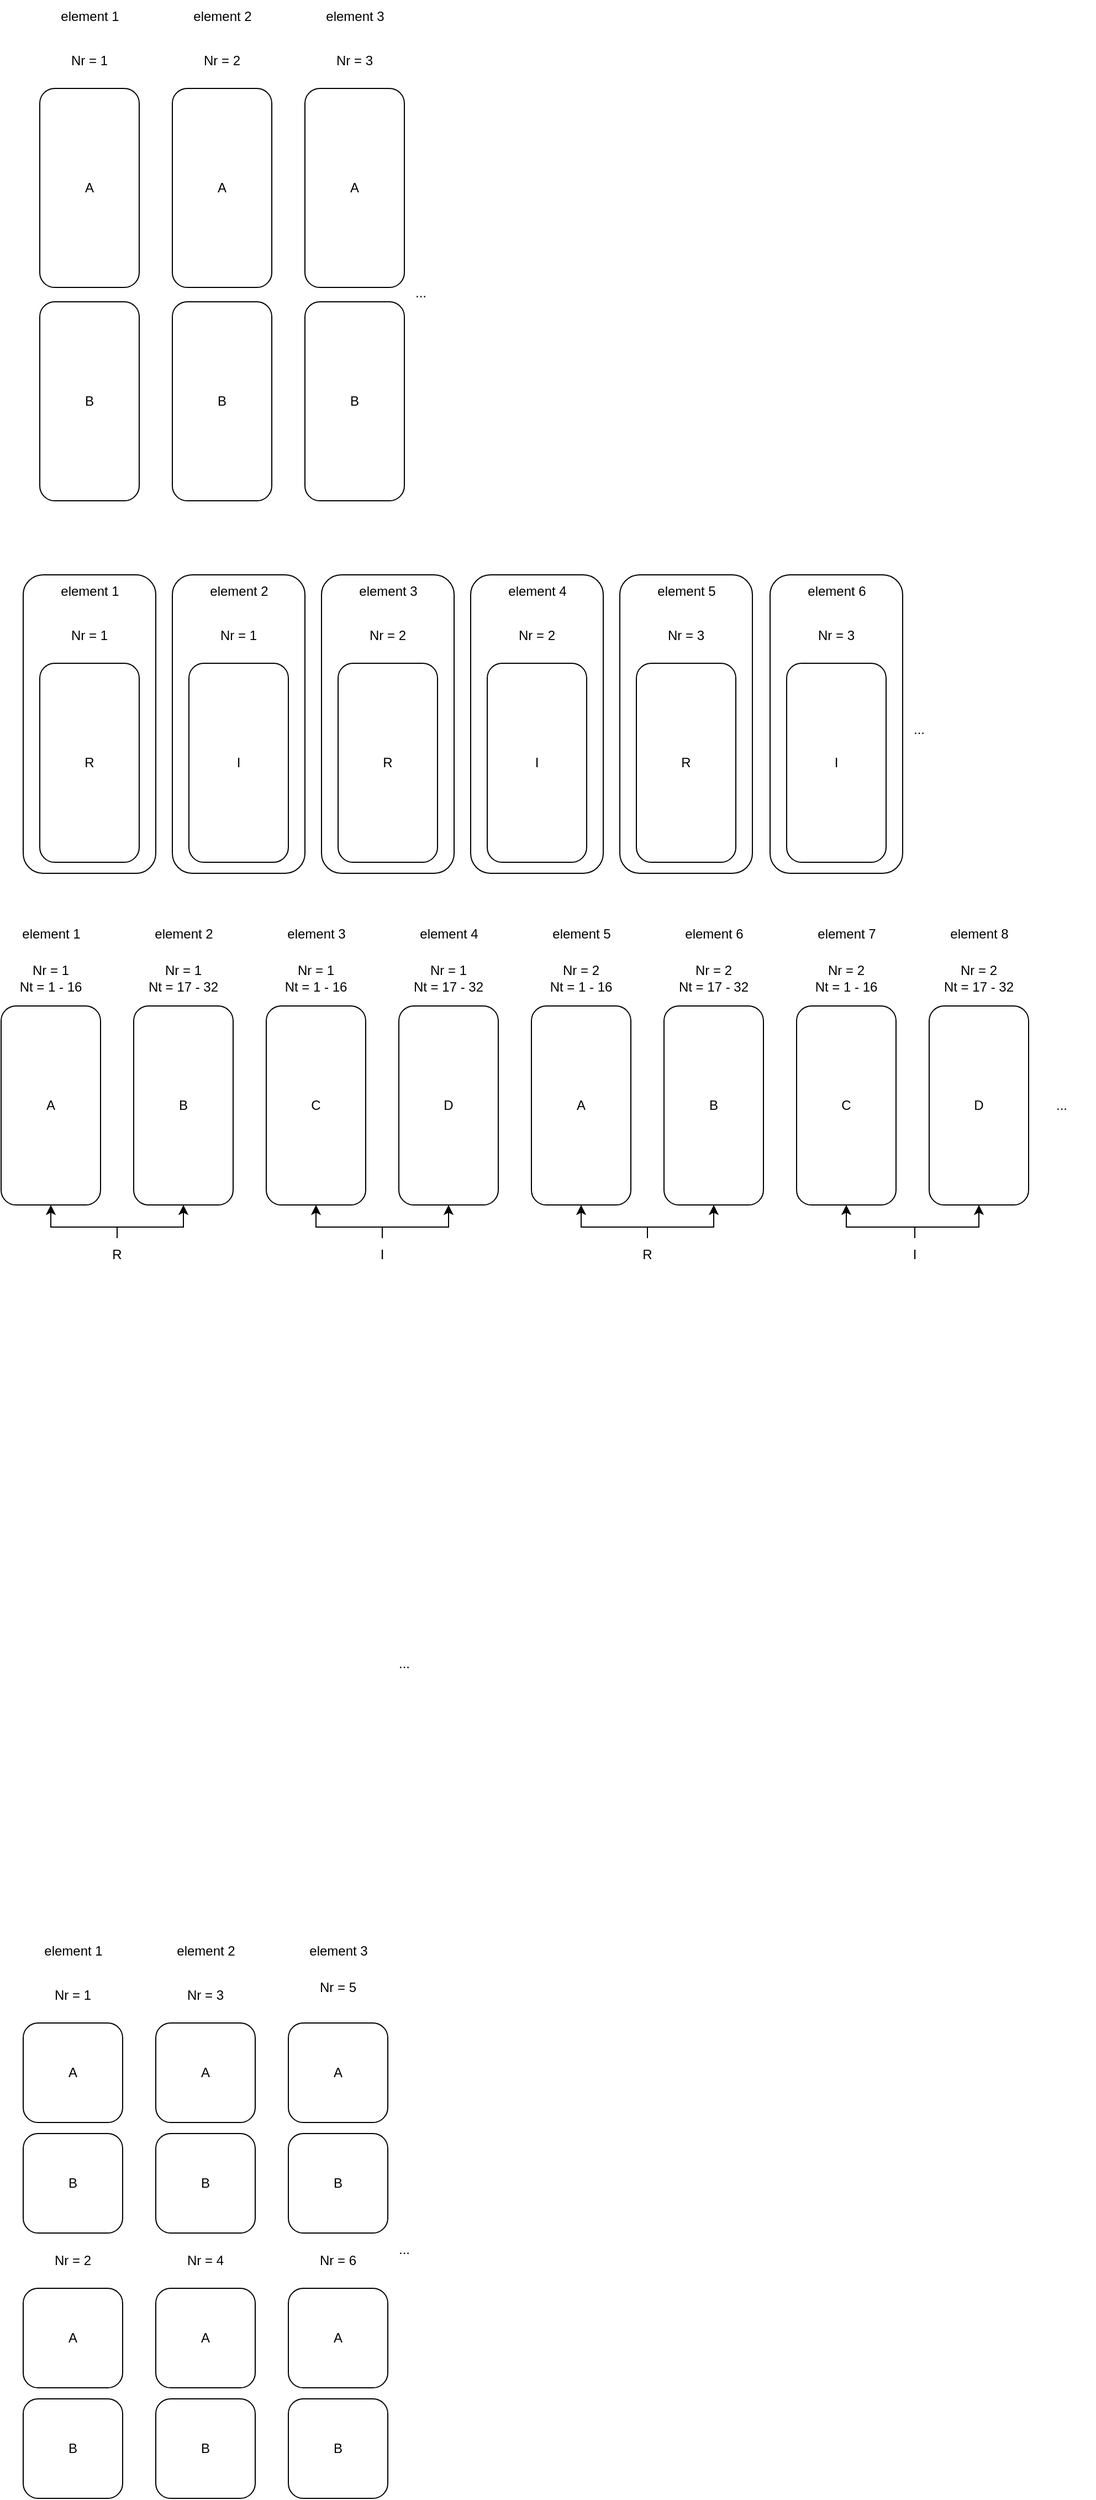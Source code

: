<mxfile version="24.3.1" type="github">
  <diagram id="C5RBs43oDa-KdzZeNtuy" name="Page-1">
    <mxGraphModel dx="1364" dy="793" grid="1" gridSize="10" guides="1" tooltips="1" connect="1" arrows="1" fold="1" page="1" pageScale="1" pageWidth="1169" pageHeight="1654" math="0" shadow="0">
      <root>
        <mxCell id="WIyWlLk6GJQsqaUBKTNV-0" />
        <mxCell id="WIyWlLk6GJQsqaUBKTNV-1" parent="WIyWlLk6GJQsqaUBKTNV-0" />
        <mxCell id="rhOEBhCMP3PLRXnMh1xh-0" value="" style="rounded=1;whiteSpace=wrap;html=1;" vertex="1" parent="WIyWlLk6GJQsqaUBKTNV-1">
          <mxGeometry x="45" y="540" width="120" height="270" as="geometry" />
        </mxCell>
        <mxCell id="jv0VEaKdQDyvOlitQpgO-0" value="A" style="rounded=1;whiteSpace=wrap;html=1;" parent="WIyWlLk6GJQsqaUBKTNV-1" vertex="1">
          <mxGeometry x="60" y="100" width="90" height="180" as="geometry" />
        </mxCell>
        <mxCell id="jv0VEaKdQDyvOlitQpgO-9" value="B" style="rounded=1;whiteSpace=wrap;html=1;" parent="WIyWlLk6GJQsqaUBKTNV-1" vertex="1">
          <mxGeometry x="60" y="293" width="90" height="180" as="geometry" />
        </mxCell>
        <mxCell id="jv0VEaKdQDyvOlitQpgO-10" value="Nr = 1" style="text;html=1;strokeColor=none;fillColor=none;align=center;verticalAlign=middle;whiteSpace=wrap;rounded=0;" parent="WIyWlLk6GJQsqaUBKTNV-1" vertex="1">
          <mxGeometry x="75" y="60" width="60" height="30" as="geometry" />
        </mxCell>
        <mxCell id="jv0VEaKdQDyvOlitQpgO-11" value="A" style="rounded=1;whiteSpace=wrap;html=1;" parent="WIyWlLk6GJQsqaUBKTNV-1" vertex="1">
          <mxGeometry x="180" y="100" width="90" height="180" as="geometry" />
        </mxCell>
        <mxCell id="jv0VEaKdQDyvOlitQpgO-12" value="B" style="rounded=1;whiteSpace=wrap;html=1;" parent="WIyWlLk6GJQsqaUBKTNV-1" vertex="1">
          <mxGeometry x="180" y="293" width="90" height="180" as="geometry" />
        </mxCell>
        <mxCell id="jv0VEaKdQDyvOlitQpgO-13" value="Nr = 2" style="text;html=1;strokeColor=none;fillColor=none;align=center;verticalAlign=middle;whiteSpace=wrap;rounded=0;" parent="WIyWlLk6GJQsqaUBKTNV-1" vertex="1">
          <mxGeometry x="195" y="60" width="60" height="30" as="geometry" />
        </mxCell>
        <mxCell id="jv0VEaKdQDyvOlitQpgO-14" value="A" style="rounded=1;whiteSpace=wrap;html=1;" parent="WIyWlLk6GJQsqaUBKTNV-1" vertex="1">
          <mxGeometry x="300" y="100" width="90" height="180" as="geometry" />
        </mxCell>
        <mxCell id="jv0VEaKdQDyvOlitQpgO-15" value="B" style="rounded=1;whiteSpace=wrap;html=1;" parent="WIyWlLk6GJQsqaUBKTNV-1" vertex="1">
          <mxGeometry x="300" y="293" width="90" height="180" as="geometry" />
        </mxCell>
        <mxCell id="jv0VEaKdQDyvOlitQpgO-16" value="Nr = 3" style="text;html=1;strokeColor=none;fillColor=none;align=center;verticalAlign=middle;whiteSpace=wrap;rounded=0;" parent="WIyWlLk6GJQsqaUBKTNV-1" vertex="1">
          <mxGeometry x="315" y="60" width="60" height="30" as="geometry" />
        </mxCell>
        <mxCell id="jv0VEaKdQDyvOlitQpgO-18" value="element 1" style="text;html=1;align=center;verticalAlign=middle;resizable=0;points=[];autosize=1;strokeColor=none;fillColor=none;" parent="WIyWlLk6GJQsqaUBKTNV-1" vertex="1">
          <mxGeometry x="65" y="20" width="80" height="30" as="geometry" />
        </mxCell>
        <mxCell id="jv0VEaKdQDyvOlitQpgO-19" value="element 2" style="text;html=1;align=center;verticalAlign=middle;resizable=0;points=[];autosize=1;strokeColor=none;fillColor=none;" parent="WIyWlLk6GJQsqaUBKTNV-1" vertex="1">
          <mxGeometry x="185" y="20" width="80" height="30" as="geometry" />
        </mxCell>
        <mxCell id="jv0VEaKdQDyvOlitQpgO-20" value="element 3" style="text;html=1;align=center;verticalAlign=middle;resizable=0;points=[];autosize=1;strokeColor=none;fillColor=none;" parent="WIyWlLk6GJQsqaUBKTNV-1" vertex="1">
          <mxGeometry x="305" y="20" width="80" height="30" as="geometry" />
        </mxCell>
        <mxCell id="jv0VEaKdQDyvOlitQpgO-21" value="..." style="text;html=1;strokeColor=none;fillColor=none;align=center;verticalAlign=middle;whiteSpace=wrap;rounded=0;" parent="WIyWlLk6GJQsqaUBKTNV-1" vertex="1">
          <mxGeometry x="760" y="695" width="60" height="30" as="geometry" />
        </mxCell>
        <mxCell id="jv0VEaKdQDyvOlitQpgO-22" value="R" style="rounded=1;whiteSpace=wrap;html=1;" parent="WIyWlLk6GJQsqaUBKTNV-1" vertex="1">
          <mxGeometry x="60" y="620" width="90" height="180" as="geometry" />
        </mxCell>
        <mxCell id="jv0VEaKdQDyvOlitQpgO-24" value="Nr = 1" style="text;html=1;strokeColor=none;fillColor=none;align=center;verticalAlign=middle;whiteSpace=wrap;rounded=0;" parent="WIyWlLk6GJQsqaUBKTNV-1" vertex="1">
          <mxGeometry x="75" y="580" width="60" height="30" as="geometry" />
        </mxCell>
        <mxCell id="jv0VEaKdQDyvOlitQpgO-31" value="element 1" style="text;html=1;align=center;verticalAlign=middle;resizable=0;points=[];autosize=1;strokeColor=none;fillColor=none;" parent="WIyWlLk6GJQsqaUBKTNV-1" vertex="1">
          <mxGeometry x="65" y="540" width="80" height="30" as="geometry" />
        </mxCell>
        <mxCell id="jv0VEaKdQDyvOlitQpgO-44" value="..." style="text;html=1;strokeColor=none;fillColor=none;align=center;verticalAlign=middle;whiteSpace=wrap;rounded=0;" parent="WIyWlLk6GJQsqaUBKTNV-1" vertex="1">
          <mxGeometry x="375" y="270" width="60" height="30" as="geometry" />
        </mxCell>
        <mxCell id="jv0VEaKdQDyvOlitQpgO-46" value="A" style="rounded=1;whiteSpace=wrap;html=1;" parent="WIyWlLk6GJQsqaUBKTNV-1" vertex="1">
          <mxGeometry x="25" y="930" width="90" height="180" as="geometry" />
        </mxCell>
        <mxCell id="jv0VEaKdQDyvOlitQpgO-47" value="Nr = 1&lt;br&gt;Nt = 1 - 16" style="text;html=1;strokeColor=none;fillColor=none;align=center;verticalAlign=middle;whiteSpace=wrap;rounded=0;" parent="WIyWlLk6GJQsqaUBKTNV-1" vertex="1">
          <mxGeometry x="40" y="890" width="60" height="30" as="geometry" />
        </mxCell>
        <mxCell id="jv0VEaKdQDyvOlitQpgO-48" value="B" style="rounded=1;whiteSpace=wrap;html=1;" parent="WIyWlLk6GJQsqaUBKTNV-1" vertex="1">
          <mxGeometry x="145" y="930" width="90" height="180" as="geometry" />
        </mxCell>
        <mxCell id="jv0VEaKdQDyvOlitQpgO-49" value="Nr = 1&lt;br&gt;Nt = 17 - 32" style="text;html=1;strokeColor=none;fillColor=none;align=center;verticalAlign=middle;whiteSpace=wrap;rounded=0;" parent="WIyWlLk6GJQsqaUBKTNV-1" vertex="1">
          <mxGeometry x="155" y="890" width="70" height="30" as="geometry" />
        </mxCell>
        <mxCell id="jv0VEaKdQDyvOlitQpgO-50" value="C" style="rounded=1;whiteSpace=wrap;html=1;" parent="WIyWlLk6GJQsqaUBKTNV-1" vertex="1">
          <mxGeometry x="265" y="930" width="90" height="180" as="geometry" />
        </mxCell>
        <mxCell id="jv0VEaKdQDyvOlitQpgO-51" value="Nr = 1&lt;br&gt;Nt = 1 - 16" style="text;html=1;strokeColor=none;fillColor=none;align=center;verticalAlign=middle;whiteSpace=wrap;rounded=0;" parent="WIyWlLk6GJQsqaUBKTNV-1" vertex="1">
          <mxGeometry x="280" y="890" width="60" height="30" as="geometry" />
        </mxCell>
        <mxCell id="jv0VEaKdQDyvOlitQpgO-52" value="element 1" style="text;html=1;align=center;verticalAlign=middle;resizable=0;points=[];autosize=1;strokeColor=none;fillColor=none;" parent="WIyWlLk6GJQsqaUBKTNV-1" vertex="1">
          <mxGeometry x="30" y="850" width="80" height="30" as="geometry" />
        </mxCell>
        <mxCell id="jv0VEaKdQDyvOlitQpgO-53" value="element 2" style="text;html=1;align=center;verticalAlign=middle;resizable=0;points=[];autosize=1;strokeColor=none;fillColor=none;" parent="WIyWlLk6GJQsqaUBKTNV-1" vertex="1">
          <mxGeometry x="150" y="850" width="80" height="30" as="geometry" />
        </mxCell>
        <mxCell id="jv0VEaKdQDyvOlitQpgO-54" value="element 3" style="text;html=1;align=center;verticalAlign=middle;resizable=0;points=[];autosize=1;strokeColor=none;fillColor=none;" parent="WIyWlLk6GJQsqaUBKTNV-1" vertex="1">
          <mxGeometry x="270" y="850" width="80" height="30" as="geometry" />
        </mxCell>
        <mxCell id="jv0VEaKdQDyvOlitQpgO-55" value="D" style="rounded=1;whiteSpace=wrap;html=1;" parent="WIyWlLk6GJQsqaUBKTNV-1" vertex="1">
          <mxGeometry x="385" y="930" width="90" height="180" as="geometry" />
        </mxCell>
        <mxCell id="jv0VEaKdQDyvOlitQpgO-56" value="Nr = 1&lt;br&gt;Nt = 17 - 32" style="text;html=1;strokeColor=none;fillColor=none;align=center;verticalAlign=middle;whiteSpace=wrap;rounded=0;" parent="WIyWlLk6GJQsqaUBKTNV-1" vertex="1">
          <mxGeometry x="395" y="890" width="70" height="30" as="geometry" />
        </mxCell>
        <mxCell id="jv0VEaKdQDyvOlitQpgO-57" value="A" style="rounded=1;whiteSpace=wrap;html=1;" parent="WIyWlLk6GJQsqaUBKTNV-1" vertex="1">
          <mxGeometry x="505" y="930" width="90" height="180" as="geometry" />
        </mxCell>
        <mxCell id="jv0VEaKdQDyvOlitQpgO-58" value="Nr = 2&lt;br&gt;Nt = 1 - 16" style="text;html=1;strokeColor=none;fillColor=none;align=center;verticalAlign=middle;whiteSpace=wrap;rounded=0;" parent="WIyWlLk6GJQsqaUBKTNV-1" vertex="1">
          <mxGeometry x="520" y="890" width="60" height="30" as="geometry" />
        </mxCell>
        <mxCell id="jv0VEaKdQDyvOlitQpgO-59" value="B" style="rounded=1;whiteSpace=wrap;html=1;" parent="WIyWlLk6GJQsqaUBKTNV-1" vertex="1">
          <mxGeometry x="625" y="930" width="90" height="180" as="geometry" />
        </mxCell>
        <mxCell id="jv0VEaKdQDyvOlitQpgO-60" value="Nr = 2&lt;br&gt;Nt = 17 - 32" style="text;html=1;strokeColor=none;fillColor=none;align=center;verticalAlign=middle;whiteSpace=wrap;rounded=0;" parent="WIyWlLk6GJQsqaUBKTNV-1" vertex="1">
          <mxGeometry x="635" y="890" width="70" height="30" as="geometry" />
        </mxCell>
        <mxCell id="jv0VEaKdQDyvOlitQpgO-61" value="element 4" style="text;html=1;align=center;verticalAlign=middle;resizable=0;points=[];autosize=1;strokeColor=none;fillColor=none;" parent="WIyWlLk6GJQsqaUBKTNV-1" vertex="1">
          <mxGeometry x="390" y="850" width="80" height="30" as="geometry" />
        </mxCell>
        <mxCell id="jv0VEaKdQDyvOlitQpgO-62" value="element 5" style="text;html=1;align=center;verticalAlign=middle;resizable=0;points=[];autosize=1;strokeColor=none;fillColor=none;" parent="WIyWlLk6GJQsqaUBKTNV-1" vertex="1">
          <mxGeometry x="510" y="850" width="80" height="30" as="geometry" />
        </mxCell>
        <mxCell id="jv0VEaKdQDyvOlitQpgO-63" value="element 6" style="text;html=1;align=center;verticalAlign=middle;resizable=0;points=[];autosize=1;strokeColor=none;fillColor=none;" parent="WIyWlLk6GJQsqaUBKTNV-1" vertex="1">
          <mxGeometry x="630" y="850" width="80" height="30" as="geometry" />
        </mxCell>
        <mxCell id="jv0VEaKdQDyvOlitQpgO-64" value="C" style="rounded=1;whiteSpace=wrap;html=1;" parent="WIyWlLk6GJQsqaUBKTNV-1" vertex="1">
          <mxGeometry x="745" y="930" width="90" height="180" as="geometry" />
        </mxCell>
        <mxCell id="jv0VEaKdQDyvOlitQpgO-65" value="Nr = 2&lt;br&gt;Nt = 1 - 16" style="text;html=1;strokeColor=none;fillColor=none;align=center;verticalAlign=middle;whiteSpace=wrap;rounded=0;" parent="WIyWlLk6GJQsqaUBKTNV-1" vertex="1">
          <mxGeometry x="760" y="890" width="60" height="30" as="geometry" />
        </mxCell>
        <mxCell id="jv0VEaKdQDyvOlitQpgO-66" value="D" style="rounded=1;whiteSpace=wrap;html=1;" parent="WIyWlLk6GJQsqaUBKTNV-1" vertex="1">
          <mxGeometry x="865" y="930" width="90" height="180" as="geometry" />
        </mxCell>
        <mxCell id="jv0VEaKdQDyvOlitQpgO-67" value="Nr = 2&lt;br&gt;Nt = 17 - 32" style="text;html=1;strokeColor=none;fillColor=none;align=center;verticalAlign=middle;whiteSpace=wrap;rounded=0;" parent="WIyWlLk6GJQsqaUBKTNV-1" vertex="1">
          <mxGeometry x="875" y="890" width="70" height="30" as="geometry" />
        </mxCell>
        <mxCell id="jv0VEaKdQDyvOlitQpgO-68" value="element 7" style="text;html=1;align=center;verticalAlign=middle;resizable=0;points=[];autosize=1;strokeColor=none;fillColor=none;" parent="WIyWlLk6GJQsqaUBKTNV-1" vertex="1">
          <mxGeometry x="750" y="850" width="80" height="30" as="geometry" />
        </mxCell>
        <mxCell id="jv0VEaKdQDyvOlitQpgO-69" value="element 8" style="text;html=1;align=center;verticalAlign=middle;resizable=0;points=[];autosize=1;strokeColor=none;fillColor=none;" parent="WIyWlLk6GJQsqaUBKTNV-1" vertex="1">
          <mxGeometry x="870" y="850" width="80" height="30" as="geometry" />
        </mxCell>
        <mxCell id="jv0VEaKdQDyvOlitQpgO-96" style="edgeStyle=orthogonalEdgeStyle;rounded=0;orthogonalLoop=1;jettySize=auto;html=1;exitX=0.5;exitY=0;exitDx=0;exitDy=0;entryX=0.5;entryY=1;entryDx=0;entryDy=0;" parent="WIyWlLk6GJQsqaUBKTNV-1" source="jv0VEaKdQDyvOlitQpgO-71" target="jv0VEaKdQDyvOlitQpgO-64" edge="1">
          <mxGeometry relative="1" as="geometry">
            <Array as="points">
              <mxPoint x="852" y="1130" />
              <mxPoint x="790" y="1130" />
            </Array>
          </mxGeometry>
        </mxCell>
        <mxCell id="jv0VEaKdQDyvOlitQpgO-97" style="edgeStyle=orthogonalEdgeStyle;rounded=0;orthogonalLoop=1;jettySize=auto;html=1;exitX=0.5;exitY=0;exitDx=0;exitDy=0;entryX=0.5;entryY=1;entryDx=0;entryDy=0;" parent="WIyWlLk6GJQsqaUBKTNV-1" source="jv0VEaKdQDyvOlitQpgO-71" target="jv0VEaKdQDyvOlitQpgO-66" edge="1">
          <mxGeometry relative="1" as="geometry">
            <Array as="points">
              <mxPoint x="852" y="1130" />
              <mxPoint x="910" y="1130" />
            </Array>
          </mxGeometry>
        </mxCell>
        <mxCell id="jv0VEaKdQDyvOlitQpgO-71" value="I" style="text;html=1;strokeColor=none;fillColor=none;align=center;verticalAlign=middle;whiteSpace=wrap;rounded=0;" parent="WIyWlLk6GJQsqaUBKTNV-1" vertex="1">
          <mxGeometry x="822" y="1140" width="60" height="30" as="geometry" />
        </mxCell>
        <mxCell id="jv0VEaKdQDyvOlitQpgO-84" style="edgeStyle=orthogonalEdgeStyle;rounded=0;orthogonalLoop=1;jettySize=auto;html=1;exitX=0.5;exitY=0;exitDx=0;exitDy=0;entryX=0.5;entryY=1;entryDx=0;entryDy=0;" parent="WIyWlLk6GJQsqaUBKTNV-1" source="jv0VEaKdQDyvOlitQpgO-81" target="jv0VEaKdQDyvOlitQpgO-46" edge="1">
          <mxGeometry relative="1" as="geometry">
            <Array as="points">
              <mxPoint x="130" y="1130" />
              <mxPoint x="70" y="1130" />
            </Array>
          </mxGeometry>
        </mxCell>
        <mxCell id="jv0VEaKdQDyvOlitQpgO-85" style="edgeStyle=orthogonalEdgeStyle;rounded=0;orthogonalLoop=1;jettySize=auto;html=1;entryX=0.5;entryY=1;entryDx=0;entryDy=0;" parent="WIyWlLk6GJQsqaUBKTNV-1" source="jv0VEaKdQDyvOlitQpgO-81" target="jv0VEaKdQDyvOlitQpgO-48" edge="1">
          <mxGeometry relative="1" as="geometry">
            <Array as="points">
              <mxPoint x="130" y="1130" />
              <mxPoint x="190" y="1130" />
            </Array>
          </mxGeometry>
        </mxCell>
        <mxCell id="jv0VEaKdQDyvOlitQpgO-81" value="R" style="text;html=1;strokeColor=none;fillColor=none;align=center;verticalAlign=middle;whiteSpace=wrap;rounded=0;" parent="WIyWlLk6GJQsqaUBKTNV-1" vertex="1">
          <mxGeometry x="100" y="1140" width="60" height="30" as="geometry" />
        </mxCell>
        <mxCell id="jv0VEaKdQDyvOlitQpgO-86" style="edgeStyle=orthogonalEdgeStyle;rounded=0;orthogonalLoop=1;jettySize=auto;html=1;exitX=0.5;exitY=0;exitDx=0;exitDy=0;entryX=0.5;entryY=1;entryDx=0;entryDy=0;" parent="WIyWlLk6GJQsqaUBKTNV-1" source="jv0VEaKdQDyvOlitQpgO-82" target="jv0VEaKdQDyvOlitQpgO-50" edge="1">
          <mxGeometry relative="1" as="geometry">
            <Array as="points">
              <mxPoint x="370" y="1130" />
              <mxPoint x="310" y="1130" />
            </Array>
          </mxGeometry>
        </mxCell>
        <mxCell id="jv0VEaKdQDyvOlitQpgO-87" style="edgeStyle=orthogonalEdgeStyle;rounded=0;orthogonalLoop=1;jettySize=auto;html=1;exitX=0.5;exitY=0;exitDx=0;exitDy=0;entryX=0.5;entryY=1;entryDx=0;entryDy=0;" parent="WIyWlLk6GJQsqaUBKTNV-1" source="jv0VEaKdQDyvOlitQpgO-82" target="jv0VEaKdQDyvOlitQpgO-55" edge="1">
          <mxGeometry relative="1" as="geometry">
            <Array as="points">
              <mxPoint x="370" y="1130" />
              <mxPoint x="430" y="1130" />
            </Array>
          </mxGeometry>
        </mxCell>
        <mxCell id="jv0VEaKdQDyvOlitQpgO-82" value="I" style="text;html=1;strokeColor=none;fillColor=none;align=center;verticalAlign=middle;whiteSpace=wrap;rounded=0;" parent="WIyWlLk6GJQsqaUBKTNV-1" vertex="1">
          <mxGeometry x="340" y="1140" width="60" height="30" as="geometry" />
        </mxCell>
        <mxCell id="jv0VEaKdQDyvOlitQpgO-88" style="edgeStyle=orthogonalEdgeStyle;rounded=0;orthogonalLoop=1;jettySize=auto;html=1;exitX=0.5;exitY=0;exitDx=0;exitDy=0;entryX=0.5;entryY=1;entryDx=0;entryDy=0;" parent="WIyWlLk6GJQsqaUBKTNV-1" source="jv0VEaKdQDyvOlitQpgO-83" target="jv0VEaKdQDyvOlitQpgO-57" edge="1">
          <mxGeometry relative="1" as="geometry">
            <Array as="points">
              <mxPoint x="610" y="1130" />
              <mxPoint x="550" y="1130" />
            </Array>
          </mxGeometry>
        </mxCell>
        <mxCell id="jv0VEaKdQDyvOlitQpgO-89" style="edgeStyle=orthogonalEdgeStyle;rounded=0;orthogonalLoop=1;jettySize=auto;html=1;entryX=0.5;entryY=1;entryDx=0;entryDy=0;" parent="WIyWlLk6GJQsqaUBKTNV-1" source="jv0VEaKdQDyvOlitQpgO-83" target="jv0VEaKdQDyvOlitQpgO-59" edge="1">
          <mxGeometry relative="1" as="geometry">
            <Array as="points">
              <mxPoint x="610" y="1130" />
              <mxPoint x="670" y="1130" />
            </Array>
          </mxGeometry>
        </mxCell>
        <mxCell id="jv0VEaKdQDyvOlitQpgO-83" value="R" style="text;html=1;strokeColor=none;fillColor=none;align=center;verticalAlign=middle;whiteSpace=wrap;rounded=0;" parent="WIyWlLk6GJQsqaUBKTNV-1" vertex="1">
          <mxGeometry x="580" y="1140" width="60" height="30" as="geometry" />
        </mxCell>
        <mxCell id="jv0VEaKdQDyvOlitQpgO-98" value="..." style="text;html=1;strokeColor=none;fillColor=none;align=center;verticalAlign=middle;whiteSpace=wrap;rounded=0;" parent="WIyWlLk6GJQsqaUBKTNV-1" vertex="1">
          <mxGeometry x="955" y="1005" width="60" height="30" as="geometry" />
        </mxCell>
        <mxCell id="jnQ7rlAHmyj4B3JyqG-V-0" value="A" style="rounded=1;whiteSpace=wrap;html=1;" parent="WIyWlLk6GJQsqaUBKTNV-1" vertex="1">
          <mxGeometry x="45" y="1850" width="90" height="90" as="geometry" />
        </mxCell>
        <mxCell id="jnQ7rlAHmyj4B3JyqG-V-2" value="Nr = 1" style="text;html=1;strokeColor=none;fillColor=none;align=center;verticalAlign=middle;whiteSpace=wrap;rounded=0;" parent="WIyWlLk6GJQsqaUBKTNV-1" vertex="1">
          <mxGeometry x="60" y="1810" width="60" height="30" as="geometry" />
        </mxCell>
        <mxCell id="jnQ7rlAHmyj4B3JyqG-V-9" value="element 1" style="text;html=1;align=center;verticalAlign=middle;resizable=0;points=[];autosize=1;strokeColor=none;fillColor=none;" parent="WIyWlLk6GJQsqaUBKTNV-1" vertex="1">
          <mxGeometry x="50" y="1770" width="80" height="30" as="geometry" />
        </mxCell>
        <mxCell id="jnQ7rlAHmyj4B3JyqG-V-10" value="element 2" style="text;html=1;align=center;verticalAlign=middle;resizable=0;points=[];autosize=1;strokeColor=none;fillColor=none;" parent="WIyWlLk6GJQsqaUBKTNV-1" vertex="1">
          <mxGeometry x="170" y="1770" width="80" height="30" as="geometry" />
        </mxCell>
        <mxCell id="jnQ7rlAHmyj4B3JyqG-V-11" value="element 3" style="text;html=1;align=center;verticalAlign=middle;resizable=0;points=[];autosize=1;strokeColor=none;fillColor=none;" parent="WIyWlLk6GJQsqaUBKTNV-1" vertex="1">
          <mxGeometry x="290" y="1770" width="80" height="30" as="geometry" />
        </mxCell>
        <mxCell id="jnQ7rlAHmyj4B3JyqG-V-12" value="..." style="text;html=1;strokeColor=none;fillColor=none;align=center;verticalAlign=middle;whiteSpace=wrap;rounded=0;" parent="WIyWlLk6GJQsqaUBKTNV-1" vertex="1">
          <mxGeometry x="360" y="1510" width="60" height="30" as="geometry" />
        </mxCell>
        <mxCell id="jnQ7rlAHmyj4B3JyqG-V-13" style="edgeStyle=orthogonalEdgeStyle;rounded=0;orthogonalLoop=1;jettySize=auto;html=1;exitX=0.5;exitY=1;exitDx=0;exitDy=0;" parent="WIyWlLk6GJQsqaUBKTNV-1" source="jnQ7rlAHmyj4B3JyqG-V-0" target="jnQ7rlAHmyj4B3JyqG-V-0" edge="1">
          <mxGeometry relative="1" as="geometry" />
        </mxCell>
        <mxCell id="jnQ7rlAHmyj4B3JyqG-V-14" value="B" style="rounded=1;whiteSpace=wrap;html=1;" parent="WIyWlLk6GJQsqaUBKTNV-1" vertex="1">
          <mxGeometry x="45" y="1950" width="90" height="90" as="geometry" />
        </mxCell>
        <mxCell id="jnQ7rlAHmyj4B3JyqG-V-18" value="A" style="rounded=1;whiteSpace=wrap;html=1;" parent="WIyWlLk6GJQsqaUBKTNV-1" vertex="1">
          <mxGeometry x="45" y="2090" width="90" height="90" as="geometry" />
        </mxCell>
        <mxCell id="jnQ7rlAHmyj4B3JyqG-V-19" value="Nr = 2" style="text;html=1;strokeColor=none;fillColor=none;align=center;verticalAlign=middle;whiteSpace=wrap;rounded=0;" parent="WIyWlLk6GJQsqaUBKTNV-1" vertex="1">
          <mxGeometry x="60" y="2050" width="60" height="30" as="geometry" />
        </mxCell>
        <mxCell id="jnQ7rlAHmyj4B3JyqG-V-20" style="edgeStyle=orthogonalEdgeStyle;rounded=0;orthogonalLoop=1;jettySize=auto;html=1;exitX=0.5;exitY=1;exitDx=0;exitDy=0;" parent="WIyWlLk6GJQsqaUBKTNV-1" source="jnQ7rlAHmyj4B3JyqG-V-18" target="jnQ7rlAHmyj4B3JyqG-V-18" edge="1">
          <mxGeometry relative="1" as="geometry" />
        </mxCell>
        <mxCell id="jnQ7rlAHmyj4B3JyqG-V-21" value="B" style="rounded=1;whiteSpace=wrap;html=1;" parent="WIyWlLk6GJQsqaUBKTNV-1" vertex="1">
          <mxGeometry x="45" y="2190" width="90" height="90" as="geometry" />
        </mxCell>
        <mxCell id="jnQ7rlAHmyj4B3JyqG-V-22" value="A" style="rounded=1;whiteSpace=wrap;html=1;" parent="WIyWlLk6GJQsqaUBKTNV-1" vertex="1">
          <mxGeometry x="165" y="1850" width="90" height="90" as="geometry" />
        </mxCell>
        <mxCell id="jnQ7rlAHmyj4B3JyqG-V-23" value="Nr = 3" style="text;html=1;strokeColor=none;fillColor=none;align=center;verticalAlign=middle;whiteSpace=wrap;rounded=0;" parent="WIyWlLk6GJQsqaUBKTNV-1" vertex="1">
          <mxGeometry x="180" y="1810" width="60" height="30" as="geometry" />
        </mxCell>
        <mxCell id="jnQ7rlAHmyj4B3JyqG-V-24" style="edgeStyle=orthogonalEdgeStyle;rounded=0;orthogonalLoop=1;jettySize=auto;html=1;exitX=0.5;exitY=1;exitDx=0;exitDy=0;" parent="WIyWlLk6GJQsqaUBKTNV-1" source="jnQ7rlAHmyj4B3JyqG-V-22" target="jnQ7rlAHmyj4B3JyqG-V-22" edge="1">
          <mxGeometry relative="1" as="geometry" />
        </mxCell>
        <mxCell id="jnQ7rlAHmyj4B3JyqG-V-25" value="B" style="rounded=1;whiteSpace=wrap;html=1;" parent="WIyWlLk6GJQsqaUBKTNV-1" vertex="1">
          <mxGeometry x="165" y="1950" width="90" height="90" as="geometry" />
        </mxCell>
        <mxCell id="jnQ7rlAHmyj4B3JyqG-V-26" value="A" style="rounded=1;whiteSpace=wrap;html=1;" parent="WIyWlLk6GJQsqaUBKTNV-1" vertex="1">
          <mxGeometry x="165" y="2090" width="90" height="90" as="geometry" />
        </mxCell>
        <mxCell id="jnQ7rlAHmyj4B3JyqG-V-27" value="Nr = 4" style="text;html=1;strokeColor=none;fillColor=none;align=center;verticalAlign=middle;whiteSpace=wrap;rounded=0;" parent="WIyWlLk6GJQsqaUBKTNV-1" vertex="1">
          <mxGeometry x="180" y="2050" width="60" height="30" as="geometry" />
        </mxCell>
        <mxCell id="jnQ7rlAHmyj4B3JyqG-V-28" style="edgeStyle=orthogonalEdgeStyle;rounded=0;orthogonalLoop=1;jettySize=auto;html=1;exitX=0.5;exitY=1;exitDx=0;exitDy=0;" parent="WIyWlLk6GJQsqaUBKTNV-1" source="jnQ7rlAHmyj4B3JyqG-V-26" target="jnQ7rlAHmyj4B3JyqG-V-26" edge="1">
          <mxGeometry relative="1" as="geometry" />
        </mxCell>
        <mxCell id="jnQ7rlAHmyj4B3JyqG-V-29" value="B" style="rounded=1;whiteSpace=wrap;html=1;" parent="WIyWlLk6GJQsqaUBKTNV-1" vertex="1">
          <mxGeometry x="165" y="2190" width="90" height="90" as="geometry" />
        </mxCell>
        <mxCell id="jnQ7rlAHmyj4B3JyqG-V-30" value="A" style="rounded=1;whiteSpace=wrap;html=1;" parent="WIyWlLk6GJQsqaUBKTNV-1" vertex="1">
          <mxGeometry x="285" y="1850" width="90" height="90" as="geometry" />
        </mxCell>
        <mxCell id="jnQ7rlAHmyj4B3JyqG-V-31" value="Nr = 5&lt;div&gt;&lt;br&gt;&lt;/div&gt;" style="text;html=1;strokeColor=none;fillColor=none;align=center;verticalAlign=middle;whiteSpace=wrap;rounded=0;" parent="WIyWlLk6GJQsqaUBKTNV-1" vertex="1">
          <mxGeometry x="300" y="1810" width="60" height="30" as="geometry" />
        </mxCell>
        <mxCell id="jnQ7rlAHmyj4B3JyqG-V-32" style="edgeStyle=orthogonalEdgeStyle;rounded=0;orthogonalLoop=1;jettySize=auto;html=1;exitX=0.5;exitY=1;exitDx=0;exitDy=0;" parent="WIyWlLk6GJQsqaUBKTNV-1" source="jnQ7rlAHmyj4B3JyqG-V-30" target="jnQ7rlAHmyj4B3JyqG-V-30" edge="1">
          <mxGeometry relative="1" as="geometry" />
        </mxCell>
        <mxCell id="jnQ7rlAHmyj4B3JyqG-V-33" value="B" style="rounded=1;whiteSpace=wrap;html=1;" parent="WIyWlLk6GJQsqaUBKTNV-1" vertex="1">
          <mxGeometry x="285" y="1950" width="90" height="90" as="geometry" />
        </mxCell>
        <mxCell id="jnQ7rlAHmyj4B3JyqG-V-34" value="A" style="rounded=1;whiteSpace=wrap;html=1;" parent="WIyWlLk6GJQsqaUBKTNV-1" vertex="1">
          <mxGeometry x="285" y="2090" width="90" height="90" as="geometry" />
        </mxCell>
        <mxCell id="jnQ7rlAHmyj4B3JyqG-V-35" value="Nr = 6" style="text;html=1;strokeColor=none;fillColor=none;align=center;verticalAlign=middle;whiteSpace=wrap;rounded=0;" parent="WIyWlLk6GJQsqaUBKTNV-1" vertex="1">
          <mxGeometry x="300" y="2050" width="60" height="30" as="geometry" />
        </mxCell>
        <mxCell id="jnQ7rlAHmyj4B3JyqG-V-36" style="edgeStyle=orthogonalEdgeStyle;rounded=0;orthogonalLoop=1;jettySize=auto;html=1;exitX=0.5;exitY=1;exitDx=0;exitDy=0;" parent="WIyWlLk6GJQsqaUBKTNV-1" source="jnQ7rlAHmyj4B3JyqG-V-34" target="jnQ7rlAHmyj4B3JyqG-V-34" edge="1">
          <mxGeometry relative="1" as="geometry" />
        </mxCell>
        <mxCell id="jnQ7rlAHmyj4B3JyqG-V-37" value="B" style="rounded=1;whiteSpace=wrap;html=1;" parent="WIyWlLk6GJQsqaUBKTNV-1" vertex="1">
          <mxGeometry x="285" y="2190" width="90" height="90" as="geometry" />
        </mxCell>
        <mxCell id="jnQ7rlAHmyj4B3JyqG-V-38" value="..." style="text;html=1;strokeColor=none;fillColor=none;align=center;verticalAlign=middle;whiteSpace=wrap;rounded=0;" parent="WIyWlLk6GJQsqaUBKTNV-1" vertex="1">
          <mxGeometry x="360" y="2040" width="60" height="30" as="geometry" />
        </mxCell>
        <mxCell id="rhOEBhCMP3PLRXnMh1xh-1" value="" style="rounded=1;whiteSpace=wrap;html=1;" vertex="1" parent="WIyWlLk6GJQsqaUBKTNV-1">
          <mxGeometry x="180" y="540" width="120" height="270" as="geometry" />
        </mxCell>
        <mxCell id="rhOEBhCMP3PLRXnMh1xh-2" value="I" style="rounded=1;whiteSpace=wrap;html=1;" vertex="1" parent="WIyWlLk6GJQsqaUBKTNV-1">
          <mxGeometry x="195" y="620" width="90" height="180" as="geometry" />
        </mxCell>
        <mxCell id="rhOEBhCMP3PLRXnMh1xh-3" value="Nr = 1" style="text;html=1;strokeColor=none;fillColor=none;align=center;verticalAlign=middle;whiteSpace=wrap;rounded=0;" vertex="1" parent="WIyWlLk6GJQsqaUBKTNV-1">
          <mxGeometry x="210" y="580" width="60" height="30" as="geometry" />
        </mxCell>
        <mxCell id="rhOEBhCMP3PLRXnMh1xh-4" value="element 2" style="text;html=1;align=center;verticalAlign=middle;resizable=0;points=[];autosize=1;strokeColor=none;fillColor=none;" vertex="1" parent="WIyWlLk6GJQsqaUBKTNV-1">
          <mxGeometry x="200" y="540" width="80" height="30" as="geometry" />
        </mxCell>
        <mxCell id="rhOEBhCMP3PLRXnMh1xh-5" value="" style="rounded=1;whiteSpace=wrap;html=1;" vertex="1" parent="WIyWlLk6GJQsqaUBKTNV-1">
          <mxGeometry x="315" y="540" width="120" height="270" as="geometry" />
        </mxCell>
        <mxCell id="rhOEBhCMP3PLRXnMh1xh-6" value="R" style="rounded=1;whiteSpace=wrap;html=1;" vertex="1" parent="WIyWlLk6GJQsqaUBKTNV-1">
          <mxGeometry x="330" y="620" width="90" height="180" as="geometry" />
        </mxCell>
        <mxCell id="rhOEBhCMP3PLRXnMh1xh-7" value="Nr = 2" style="text;html=1;strokeColor=none;fillColor=none;align=center;verticalAlign=middle;whiteSpace=wrap;rounded=0;" vertex="1" parent="WIyWlLk6GJQsqaUBKTNV-1">
          <mxGeometry x="345" y="580" width="60" height="30" as="geometry" />
        </mxCell>
        <mxCell id="rhOEBhCMP3PLRXnMh1xh-8" value="element 3" style="text;html=1;align=center;verticalAlign=middle;resizable=0;points=[];autosize=1;strokeColor=none;fillColor=none;" vertex="1" parent="WIyWlLk6GJQsqaUBKTNV-1">
          <mxGeometry x="335" y="540" width="80" height="30" as="geometry" />
        </mxCell>
        <mxCell id="rhOEBhCMP3PLRXnMh1xh-9" value="" style="rounded=1;whiteSpace=wrap;html=1;" vertex="1" parent="WIyWlLk6GJQsqaUBKTNV-1">
          <mxGeometry x="450" y="540" width="120" height="270" as="geometry" />
        </mxCell>
        <mxCell id="rhOEBhCMP3PLRXnMh1xh-10" value="I" style="rounded=1;whiteSpace=wrap;html=1;" vertex="1" parent="WIyWlLk6GJQsqaUBKTNV-1">
          <mxGeometry x="465" y="620" width="90" height="180" as="geometry" />
        </mxCell>
        <mxCell id="rhOEBhCMP3PLRXnMh1xh-11" value="Nr = 2" style="text;html=1;strokeColor=none;fillColor=none;align=center;verticalAlign=middle;whiteSpace=wrap;rounded=0;" vertex="1" parent="WIyWlLk6GJQsqaUBKTNV-1">
          <mxGeometry x="480" y="580" width="60" height="30" as="geometry" />
        </mxCell>
        <mxCell id="rhOEBhCMP3PLRXnMh1xh-12" value="element 4" style="text;html=1;align=center;verticalAlign=middle;resizable=0;points=[];autosize=1;strokeColor=none;fillColor=none;" vertex="1" parent="WIyWlLk6GJQsqaUBKTNV-1">
          <mxGeometry x="470" y="540" width="80" height="30" as="geometry" />
        </mxCell>
        <mxCell id="rhOEBhCMP3PLRXnMh1xh-13" value="" style="rounded=1;whiteSpace=wrap;html=1;" vertex="1" parent="WIyWlLk6GJQsqaUBKTNV-1">
          <mxGeometry x="585" y="540" width="120" height="270" as="geometry" />
        </mxCell>
        <mxCell id="rhOEBhCMP3PLRXnMh1xh-14" value="R" style="rounded=1;whiteSpace=wrap;html=1;" vertex="1" parent="WIyWlLk6GJQsqaUBKTNV-1">
          <mxGeometry x="600" y="620" width="90" height="180" as="geometry" />
        </mxCell>
        <mxCell id="rhOEBhCMP3PLRXnMh1xh-15" value="Nr = 3" style="text;html=1;strokeColor=none;fillColor=none;align=center;verticalAlign=middle;whiteSpace=wrap;rounded=0;" vertex="1" parent="WIyWlLk6GJQsqaUBKTNV-1">
          <mxGeometry x="615" y="580" width="60" height="30" as="geometry" />
        </mxCell>
        <mxCell id="rhOEBhCMP3PLRXnMh1xh-16" value="element 5" style="text;html=1;align=center;verticalAlign=middle;resizable=0;points=[];autosize=1;strokeColor=none;fillColor=none;" vertex="1" parent="WIyWlLk6GJQsqaUBKTNV-1">
          <mxGeometry x="605" y="540" width="80" height="30" as="geometry" />
        </mxCell>
        <mxCell id="rhOEBhCMP3PLRXnMh1xh-17" value="" style="rounded=1;whiteSpace=wrap;html=1;" vertex="1" parent="WIyWlLk6GJQsqaUBKTNV-1">
          <mxGeometry x="721" y="540" width="120" height="270" as="geometry" />
        </mxCell>
        <mxCell id="rhOEBhCMP3PLRXnMh1xh-18" value="I" style="rounded=1;whiteSpace=wrap;html=1;" vertex="1" parent="WIyWlLk6GJQsqaUBKTNV-1">
          <mxGeometry x="736" y="620" width="90" height="180" as="geometry" />
        </mxCell>
        <mxCell id="rhOEBhCMP3PLRXnMh1xh-19" value="Nr = 3" style="text;html=1;strokeColor=none;fillColor=none;align=center;verticalAlign=middle;whiteSpace=wrap;rounded=0;" vertex="1" parent="WIyWlLk6GJQsqaUBKTNV-1">
          <mxGeometry x="751" y="580" width="60" height="30" as="geometry" />
        </mxCell>
        <mxCell id="rhOEBhCMP3PLRXnMh1xh-20" value="element 6" style="text;html=1;align=center;verticalAlign=middle;resizable=0;points=[];autosize=1;strokeColor=none;fillColor=none;" vertex="1" parent="WIyWlLk6GJQsqaUBKTNV-1">
          <mxGeometry x="741" y="540" width="80" height="30" as="geometry" />
        </mxCell>
        <mxCell id="rhOEBhCMP3PLRXnMh1xh-21" value="..." style="text;html=1;strokeColor=none;fillColor=none;align=center;verticalAlign=middle;whiteSpace=wrap;rounded=0;" vertex="1" parent="WIyWlLk6GJQsqaUBKTNV-1">
          <mxGeometry x="826" y="665" width="60" height="30" as="geometry" />
        </mxCell>
      </root>
    </mxGraphModel>
  </diagram>
</mxfile>
